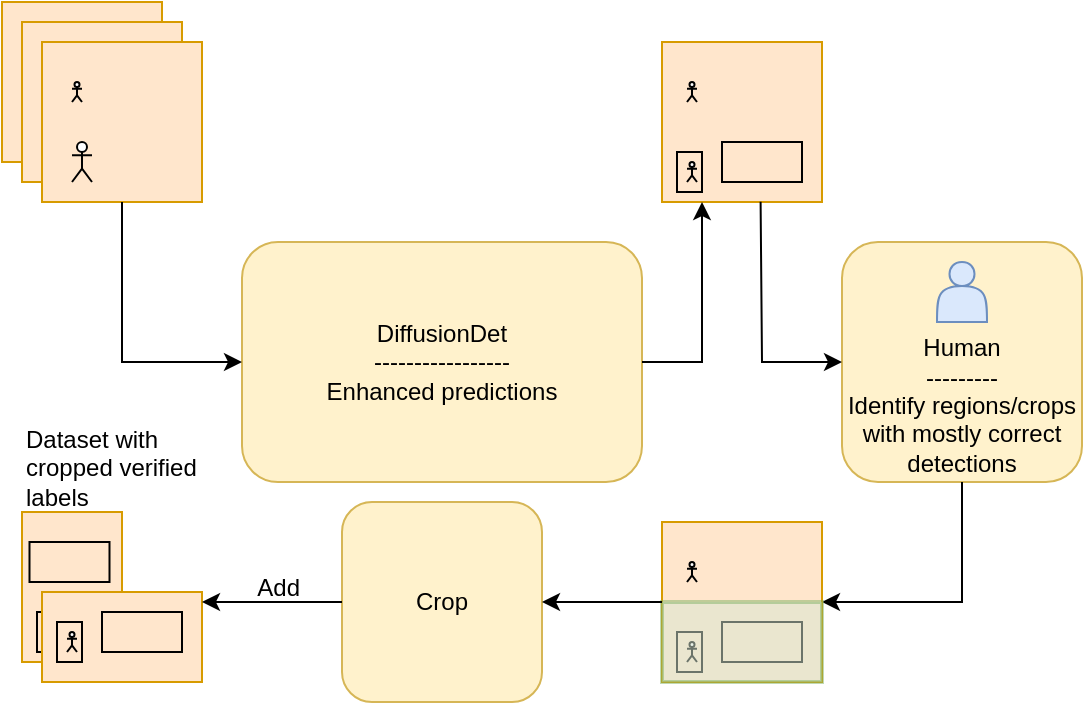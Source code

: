 <mxfile version="21.6.6" type="github">
  <diagram name="Page-1" id="I0pT1-4ORaF4-5iv4eMg">
    <mxGraphModel dx="1969" dy="749" grid="1" gridSize="10" guides="1" tooltips="1" connect="1" arrows="1" fold="1" page="1" pageScale="1" pageWidth="850" pageHeight="1100" math="0" shadow="0">
      <root>
        <mxCell id="0" />
        <mxCell id="1" parent="0" />
        <mxCell id="V3rKZuUOYUIkcFN3ZRUC-53" value="" style="shape=image;html=1;verticalAlign=top;verticalLabelPosition=bottom;labelBackgroundColor=#ffffff;imageAspect=0;aspect=fixed;image=https://cdn4.iconfinder.com/data/icons/transportation-190/1000/carrier_office_people_person_people_carrier_people_business_success-128.png" parent="1" vertex="1">
          <mxGeometry x="37.5" y="470" width="40" height="40" as="geometry" />
        </mxCell>
        <mxCell id="V3rKZuUOYUIkcFN3ZRUC-51" value="" style="rounded=0;whiteSpace=wrap;html=1;fillColor=#ffe6cc;strokeColor=#d79b00;" parent="1" vertex="1">
          <mxGeometry x="40" y="695" width="50" height="75" as="geometry" />
        </mxCell>
        <mxCell id="V3rKZuUOYUIkcFN3ZRUC-46" value="" style="shape=umlActor;verticalLabelPosition=bottom;verticalAlign=top;html=1;outlineConnect=0;" parent="1" vertex="1">
          <mxGeometry x="52.5" y="750" width="5" height="10" as="geometry" />
        </mxCell>
        <mxCell id="V3rKZuUOYUIkcFN3ZRUC-47" value="" style="shape=image;html=1;verticalAlign=top;verticalLabelPosition=bottom;labelBackgroundColor=#ffffff;imageAspect=0;aspect=fixed;image=https://cdn4.iconfinder.com/data/icons/transportation-190/1000/carrier_office_people_person_people_carrier_people_business_success-128.png" parent="1" vertex="1">
          <mxGeometry x="40" y="700" width="40" height="40" as="geometry" />
        </mxCell>
        <mxCell id="V3rKZuUOYUIkcFN3ZRUC-49" value="" style="rounded=0;whiteSpace=wrap;html=1;fillColor=none;" parent="1" vertex="1">
          <mxGeometry x="43.75" y="710" width="40" height="20" as="geometry" />
        </mxCell>
        <mxCell id="V3rKZuUOYUIkcFN3ZRUC-50" value="" style="rounded=0;whiteSpace=wrap;html=1;fillColor=none;" parent="1" vertex="1">
          <mxGeometry x="47.5" y="745" width="12.5" height="20" as="geometry" />
        </mxCell>
        <mxCell id="V3rKZuUOYUIkcFN3ZRUC-40" value="" style="rounded=0;whiteSpace=wrap;html=1;fillColor=#ffe6cc;strokeColor=#d79b00;" parent="1" vertex="1">
          <mxGeometry x="50" y="735" width="80" height="45" as="geometry" />
        </mxCell>
        <mxCell id="V3rKZuUOYUIkcFN3ZRUC-2" value="DiffusionDet&lt;br&gt;-----------------&lt;br&gt;Enhanced predictions" style="rounded=1;whiteSpace=wrap;html=1;fillColor=#fff2cc;strokeColor=#d6b656;" parent="1" vertex="1">
          <mxGeometry x="150" y="560" width="200" height="120" as="geometry" />
        </mxCell>
        <mxCell id="V3rKZuUOYUIkcFN3ZRUC-3" value="" style="whiteSpace=wrap;html=1;aspect=fixed;fillColor=#ffe6cc;strokeColor=#d79b00;gradientColor=none;fillStyle=auto;" parent="1" vertex="1">
          <mxGeometry x="30" y="440" width="80" height="80" as="geometry" />
        </mxCell>
        <mxCell id="V3rKZuUOYUIkcFN3ZRUC-4" value="" style="whiteSpace=wrap;html=1;aspect=fixed;fillColor=#ffe6cc;strokeColor=#d79b00;gradientColor=none;fillStyle=auto;" parent="1" vertex="1">
          <mxGeometry x="40" y="450" width="80" height="80" as="geometry" />
        </mxCell>
        <mxCell id="V3rKZuUOYUIkcFN3ZRUC-5" value="" style="whiteSpace=wrap;html=1;aspect=fixed;fillColor=#ffe6cc;strokeColor=#d79b00;gradientColor=none;fillStyle=auto;" parent="1" vertex="1">
          <mxGeometry x="50" y="460" width="80" height="80" as="geometry" />
        </mxCell>
        <mxCell id="V3rKZuUOYUIkcFN3ZRUC-6" value="" style="shape=umlActor;verticalLabelPosition=bottom;verticalAlign=top;html=1;outlineConnect=0;" parent="1" vertex="1">
          <mxGeometry x="65" y="510" width="10" height="20" as="geometry" />
        </mxCell>
        <mxCell id="V3rKZuUOYUIkcFN3ZRUC-9" value="" style="whiteSpace=wrap;html=1;aspect=fixed;fillColor=#ffe6cc;strokeColor=#d79b00;gradientColor=none;fillStyle=auto;" parent="1" vertex="1">
          <mxGeometry x="360" y="460" width="80" height="80" as="geometry" />
        </mxCell>
        <mxCell id="V3rKZuUOYUIkcFN3ZRUC-10" value="" style="shape=image;html=1;verticalAlign=top;verticalLabelPosition=bottom;labelBackgroundColor=#ffffff;imageAspect=0;aspect=fixed;image=https://cdn4.iconfinder.com/data/icons/transportation-190/1000/carrier_office_people_person_people_carrier_people_business_success-128.png" parent="1" vertex="1">
          <mxGeometry x="80" y="500" width="40" height="40" as="geometry" />
        </mxCell>
        <mxCell id="V3rKZuUOYUIkcFN3ZRUC-11" value="" style="shape=umlActor;verticalLabelPosition=bottom;verticalAlign=top;html=1;outlineConnect=0;" parent="1" vertex="1">
          <mxGeometry x="65" y="480" width="5" height="10" as="geometry" />
        </mxCell>
        <mxCell id="V3rKZuUOYUIkcFN3ZRUC-12" value="" style="endArrow=classic;html=1;rounded=0;exitX=0.25;exitY=1;exitDx=0;exitDy=0;entryX=0;entryY=0.5;entryDx=0;entryDy=0;" parent="1" source="V3rKZuUOYUIkcFN3ZRUC-10" target="V3rKZuUOYUIkcFN3ZRUC-2" edge="1">
          <mxGeometry width="50" height="50" relative="1" as="geometry">
            <mxPoint x="330" y="620" as="sourcePoint" />
            <mxPoint x="380" y="570" as="targetPoint" />
            <Array as="points">
              <mxPoint x="90" y="620" />
            </Array>
          </mxGeometry>
        </mxCell>
        <mxCell id="V3rKZuUOYUIkcFN3ZRUC-14" value="" style="shape=umlActor;verticalLabelPosition=bottom;verticalAlign=top;html=1;outlineConnect=0;" parent="1" vertex="1">
          <mxGeometry x="372.5" y="520" width="5" height="10" as="geometry" />
        </mxCell>
        <mxCell id="V3rKZuUOYUIkcFN3ZRUC-15" value="" style="shape=image;html=1;verticalAlign=top;verticalLabelPosition=bottom;labelBackgroundColor=#ffffff;imageAspect=0;aspect=fixed;image=https://cdn4.iconfinder.com/data/icons/transportation-190/1000/carrier_office_people_person_people_carrier_people_business_success-128.png" parent="1" vertex="1">
          <mxGeometry x="387.5" y="500" width="40" height="40" as="geometry" />
        </mxCell>
        <mxCell id="V3rKZuUOYUIkcFN3ZRUC-16" value="" style="shape=umlActor;verticalLabelPosition=bottom;verticalAlign=top;html=1;outlineConnect=0;" parent="1" vertex="1">
          <mxGeometry x="372.5" y="480" width="5" height="10" as="geometry" />
        </mxCell>
        <mxCell id="V3rKZuUOYUIkcFN3ZRUC-17" value="" style="endArrow=classic;html=1;rounded=0;exitX=1;exitY=0.5;exitDx=0;exitDy=0;entryX=0.25;entryY=1;entryDx=0;entryDy=0;" parent="1" source="V3rKZuUOYUIkcFN3ZRUC-2" target="V3rKZuUOYUIkcFN3ZRUC-9" edge="1">
          <mxGeometry width="50" height="50" relative="1" as="geometry">
            <mxPoint x="330" y="620" as="sourcePoint" />
            <mxPoint x="380" y="570" as="targetPoint" />
            <Array as="points">
              <mxPoint x="380" y="620" />
            </Array>
          </mxGeometry>
        </mxCell>
        <mxCell id="V3rKZuUOYUIkcFN3ZRUC-19" value="" style="rounded=0;whiteSpace=wrap;html=1;fillColor=none;" parent="1" vertex="1">
          <mxGeometry x="390" y="510" width="40" height="20" as="geometry" />
        </mxCell>
        <mxCell id="V3rKZuUOYUIkcFN3ZRUC-20" value="" style="rounded=0;whiteSpace=wrap;html=1;fillColor=none;" parent="1" vertex="1">
          <mxGeometry x="367.5" y="515" width="12.5" height="20" as="geometry" />
        </mxCell>
        <mxCell id="V3rKZuUOYUIkcFN3ZRUC-21" value="&lt;br&gt;&lt;br&gt;&lt;br&gt;Human&lt;br&gt;---------&lt;br&gt;Identify regions/crops with mostly correct detections" style="rounded=1;whiteSpace=wrap;html=1;fillColor=#fff2cc;strokeColor=#d6b656;" parent="1" vertex="1">
          <mxGeometry x="450" y="560" width="120" height="120" as="geometry" />
        </mxCell>
        <mxCell id="V3rKZuUOYUIkcFN3ZRUC-1" value="" style="shape=actor;whiteSpace=wrap;html=1;fillColor=#dae8fc;strokeColor=#6c8ebf;" parent="1" vertex="1">
          <mxGeometry x="497.5" y="570" width="25" height="30" as="geometry" />
        </mxCell>
        <mxCell id="V3rKZuUOYUIkcFN3ZRUC-22" value="" style="endArrow=classic;html=1;rounded=0;exitX=0.545;exitY=0.997;exitDx=0;exitDy=0;entryX=0;entryY=0.5;entryDx=0;entryDy=0;exitPerimeter=0;" parent="1" source="V3rKZuUOYUIkcFN3ZRUC-15" target="V3rKZuUOYUIkcFN3ZRUC-21" edge="1">
          <mxGeometry width="50" height="50" relative="1" as="geometry">
            <mxPoint x="360" y="630" as="sourcePoint" />
            <mxPoint x="390" y="550" as="targetPoint" />
            <Array as="points">
              <mxPoint x="410" y="620" />
            </Array>
          </mxGeometry>
        </mxCell>
        <mxCell id="V3rKZuUOYUIkcFN3ZRUC-24" value="" style="shape=umlActor;verticalLabelPosition=bottom;verticalAlign=top;html=1;outlineConnect=0;" parent="1" vertex="1">
          <mxGeometry x="62.5" y="755" width="5" height="10" as="geometry" />
        </mxCell>
        <mxCell id="V3rKZuUOYUIkcFN3ZRUC-25" value="" style="shape=image;html=1;verticalAlign=top;verticalLabelPosition=bottom;labelBackgroundColor=#ffffff;imageAspect=0;aspect=fixed;image=https://cdn4.iconfinder.com/data/icons/transportation-190/1000/carrier_office_people_person_people_carrier_people_business_success-128.png" parent="1" vertex="1">
          <mxGeometry x="77.5" y="735" width="40" height="40" as="geometry" />
        </mxCell>
        <mxCell id="V3rKZuUOYUIkcFN3ZRUC-27" value="" style="rounded=0;whiteSpace=wrap;html=1;fillColor=none;" parent="1" vertex="1">
          <mxGeometry x="80" y="745" width="40" height="20" as="geometry" />
        </mxCell>
        <mxCell id="V3rKZuUOYUIkcFN3ZRUC-28" value="" style="rounded=0;whiteSpace=wrap;html=1;fillColor=none;" parent="1" vertex="1">
          <mxGeometry x="57.5" y="750" width="12.5" height="20" as="geometry" />
        </mxCell>
        <mxCell id="V3rKZuUOYUIkcFN3ZRUC-29" value="" style="endArrow=classic;html=1;rounded=0;exitX=0.5;exitY=1;exitDx=0;exitDy=0;entryX=1;entryY=0;entryDx=0;entryDy=0;" parent="1" source="V3rKZuUOYUIkcFN3ZRUC-21" edge="1">
          <mxGeometry width="50" height="50" relative="1" as="geometry">
            <mxPoint x="550" y="620" as="sourcePoint" />
            <mxPoint x="440" y="740" as="targetPoint" />
            <Array as="points">
              <mxPoint x="510" y="740" />
            </Array>
          </mxGeometry>
        </mxCell>
        <mxCell id="V3rKZuUOYUIkcFN3ZRUC-33" value="" style="whiteSpace=wrap;html=1;aspect=fixed;fillColor=#ffe6cc;strokeColor=#d79b00;gradientColor=none;fillStyle=auto;" parent="1" vertex="1">
          <mxGeometry x="360" y="700" width="80" height="80" as="geometry" />
        </mxCell>
        <mxCell id="V3rKZuUOYUIkcFN3ZRUC-34" value="" style="shape=umlActor;verticalLabelPosition=bottom;verticalAlign=top;html=1;outlineConnect=0;" parent="1" vertex="1">
          <mxGeometry x="372.5" y="760" width="5" height="10" as="geometry" />
        </mxCell>
        <mxCell id="V3rKZuUOYUIkcFN3ZRUC-35" value="" style="shape=image;html=1;verticalAlign=top;verticalLabelPosition=bottom;labelBackgroundColor=#ffffff;imageAspect=0;aspect=fixed;image=https://cdn4.iconfinder.com/data/icons/transportation-190/1000/carrier_office_people_person_people_carrier_people_business_success-128.png" parent="1" vertex="1">
          <mxGeometry x="387.5" y="740" width="40" height="40" as="geometry" />
        </mxCell>
        <mxCell id="V3rKZuUOYUIkcFN3ZRUC-36" value="" style="shape=umlActor;verticalLabelPosition=bottom;verticalAlign=top;html=1;outlineConnect=0;" parent="1" vertex="1">
          <mxGeometry x="372.5" y="720" width="5" height="10" as="geometry" />
        </mxCell>
        <mxCell id="V3rKZuUOYUIkcFN3ZRUC-37" value="" style="rounded=0;whiteSpace=wrap;html=1;fillColor=none;" parent="1" vertex="1">
          <mxGeometry x="390" y="750" width="40" height="20" as="geometry" />
        </mxCell>
        <mxCell id="V3rKZuUOYUIkcFN3ZRUC-38" value="" style="rounded=0;whiteSpace=wrap;html=1;fillColor=none;" parent="1" vertex="1">
          <mxGeometry x="367.5" y="755" width="12.5" height="20" as="geometry" />
        </mxCell>
        <mxCell id="V3rKZuUOYUIkcFN3ZRUC-39" value="" style="rounded=0;whiteSpace=wrap;html=1;fillColor=#d5e8d4;strokeColor=#82b366;opacity=50;strokeWidth=2;" parent="1" vertex="1">
          <mxGeometry x="360" y="740" width="80" height="40" as="geometry" />
        </mxCell>
        <mxCell id="V3rKZuUOYUIkcFN3ZRUC-42" value="Crop" style="rounded=1;whiteSpace=wrap;html=1;fillColor=#fff2cc;strokeColor=#d6b656;" parent="1" vertex="1">
          <mxGeometry x="200" y="690" width="100" height="100" as="geometry" />
        </mxCell>
        <mxCell id="V3rKZuUOYUIkcFN3ZRUC-43" value="" style="endArrow=classic;html=1;rounded=0;exitX=0;exitY=0;exitDx=0;exitDy=0;entryX=1;entryY=0;entryDx=0;entryDy=0;" parent="1" source="V3rKZuUOYUIkcFN3ZRUC-39" edge="1">
          <mxGeometry width="50" height="50" relative="1" as="geometry">
            <mxPoint x="360" y="680" as="sourcePoint" />
            <mxPoint x="300" y="740" as="targetPoint" />
            <Array as="points">
              <mxPoint x="360" y="740" />
            </Array>
          </mxGeometry>
        </mxCell>
        <mxCell id="V3rKZuUOYUIkcFN3ZRUC-44" value="" style="endArrow=classic;html=1;rounded=0;exitX=0;exitY=0;exitDx=0;exitDy=0;entryX=1;entryY=0.111;entryDx=0;entryDy=0;entryPerimeter=0;" parent="1" edge="1" target="V3rKZuUOYUIkcFN3ZRUC-40">
          <mxGeometry width="50" height="50" relative="1" as="geometry">
            <mxPoint x="200" y="740" as="sourcePoint" />
            <mxPoint x="140" y="740" as="targetPoint" />
            <Array as="points">
              <mxPoint x="200" y="740" />
            </Array>
          </mxGeometry>
        </mxCell>
        <mxCell id="4z4ql6kHXwd1gA-xPL9k-5" value="Add&amp;nbsp;" style="text;html=1;strokeColor=none;fillColor=none;align=center;verticalAlign=middle;whiteSpace=wrap;rounded=0;" vertex="1" parent="1">
          <mxGeometry x="140" y="717.5" width="60" height="30" as="geometry" />
        </mxCell>
        <mxCell id="4z4ql6kHXwd1gA-xPL9k-6" value="Dataset with cropped verified labels" style="text;html=1;strokeColor=none;fillColor=none;align=left;verticalAlign=middle;whiteSpace=wrap;rounded=0;" vertex="1" parent="1">
          <mxGeometry x="40" y="650" width="100" height="45" as="geometry" />
        </mxCell>
      </root>
    </mxGraphModel>
  </diagram>
</mxfile>
